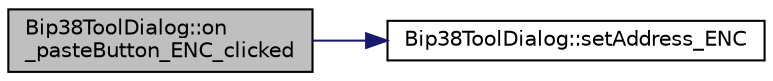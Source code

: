 digraph "Bip38ToolDialog::on_pasteButton_ENC_clicked"
{
  edge [fontname="Helvetica",fontsize="10",labelfontname="Helvetica",labelfontsize="10"];
  node [fontname="Helvetica",fontsize="10",shape=record];
  rankdir="LR";
  Node188 [label="Bip38ToolDialog::on\l_pasteButton_ENC_clicked",height=0.2,width=0.4,color="black", fillcolor="grey75", style="filled", fontcolor="black"];
  Node188 -> Node189 [color="midnightblue",fontsize="10",style="solid",fontname="Helvetica"];
  Node189 [label="Bip38ToolDialog::setAddress_ENC",height=0.2,width=0.4,color="black", fillcolor="white", style="filled",URL="$class_bip38_tool_dialog.html#ae361f2fb37a668ecf233f33947bacbe3"];
}
